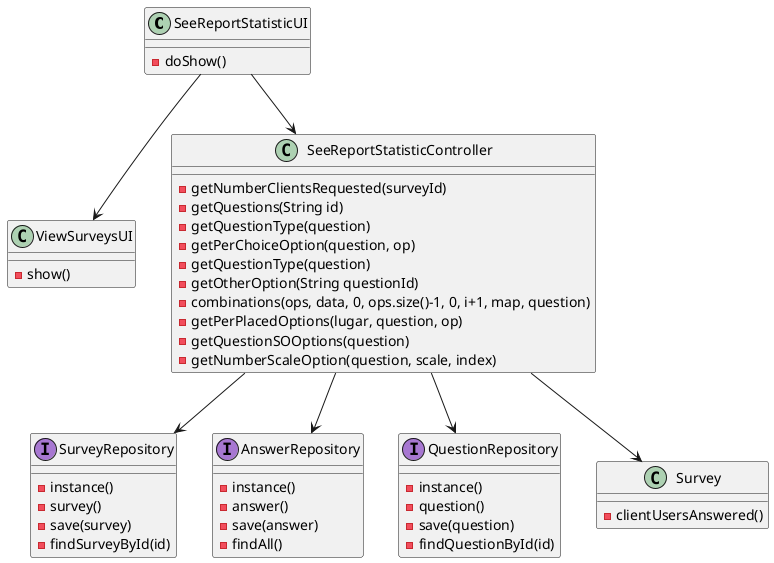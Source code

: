 @startuml
'https://plantuml.com/sequence-diagram

class SeeReportStatisticUI
class SurveyRepository << (I,a777d1) >>
class AnswerRepository << (I,a777d1) >>
class QuestionRepository  << (I,a777d1) >>

class SeeReportStatisticUI{
    - doShow()
}

class ViewSurveysUI{
    - show()
}

class SeeReportStatisticController{
    - getNumberClientsRequested(surveyId)
    - getQuestions(String id)
    - getQuestionType(question)
    - getPerChoiceOption(question, op)
    - getQuestionType(question)
    - getOtherOption(String questionId)
    - combinations(ops, data, 0, ops.size()-1, 0, i+1, map, question)
    - getPerPlacedOptions(lugar, question, op)
    - getQuestionSOOptions(question)
    - getNumberScaleOption(question, scale, index)
}

class Survey{
    - clientUsersAnswered()
}

class SurveyRepository {
    - instance()
    - survey()
    - save(survey)
    - findSurveyById(id)
}

class AnswerRepository {
    - instance()
    - answer()
    - save(answer)
    - findAll()
}

class QuestionRepository {
    - instance()
    - question()
    - save(question)
    - findQuestionById(id)
}


SeeReportStatisticUI--> ViewSurveysUI
SeeReportStatisticUI--> SeeReportStatisticController
SeeReportStatisticController--> Survey
SeeReportStatisticController--> SurveyRepository 
SeeReportStatisticController--> AnswerRepository 
SeeReportStatisticController--> QuestionRepository 
@enduml